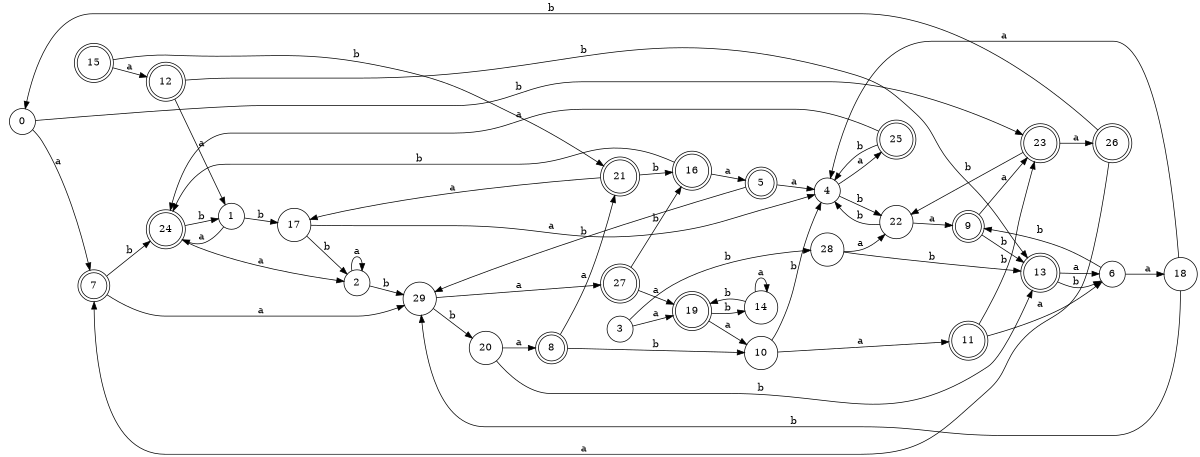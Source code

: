 digraph n24_7 {
__start0 [label="" shape="none"];

rankdir=LR;
size="8,5";

s0 [style="filled", color="black", fillcolor="white" shape="circle", label="0"];
s1 [style="filled", color="black", fillcolor="white" shape="circle", label="1"];
s2 [style="filled", color="black", fillcolor="white" shape="circle", label="2"];
s3 [style="filled", color="black", fillcolor="white" shape="circle", label="3"];
s4 [style="filled", color="black", fillcolor="white" shape="circle", label="4"];
s5 [style="rounded,filled", color="black", fillcolor="white" shape="doublecircle", label="5"];
s6 [style="filled", color="black", fillcolor="white" shape="circle", label="6"];
s7 [style="rounded,filled", color="black", fillcolor="white" shape="doublecircle", label="7"];
s8 [style="rounded,filled", color="black", fillcolor="white" shape="doublecircle", label="8"];
s9 [style="rounded,filled", color="black", fillcolor="white" shape="doublecircle", label="9"];
s10 [style="filled", color="black", fillcolor="white" shape="circle", label="10"];
s11 [style="rounded,filled", color="black", fillcolor="white" shape="doublecircle", label="11"];
s12 [style="rounded,filled", color="black", fillcolor="white" shape="doublecircle", label="12"];
s13 [style="rounded,filled", color="black", fillcolor="white" shape="doublecircle", label="13"];
s14 [style="filled", color="black", fillcolor="white" shape="circle", label="14"];
s15 [style="rounded,filled", color="black", fillcolor="white" shape="doublecircle", label="15"];
s16 [style="rounded,filled", color="black", fillcolor="white" shape="doublecircle", label="16"];
s17 [style="filled", color="black", fillcolor="white" shape="circle", label="17"];
s18 [style="filled", color="black", fillcolor="white" shape="circle", label="18"];
s19 [style="rounded,filled", color="black", fillcolor="white" shape="doublecircle", label="19"];
s20 [style="filled", color="black", fillcolor="white" shape="circle", label="20"];
s21 [style="rounded,filled", color="black", fillcolor="white" shape="doublecircle", label="21"];
s22 [style="filled", color="black", fillcolor="white" shape="circle", label="22"];
s23 [style="rounded,filled", color="black", fillcolor="white" shape="doublecircle", label="23"];
s24 [style="rounded,filled", color="black", fillcolor="white" shape="doublecircle", label="24"];
s25 [style="rounded,filled", color="black", fillcolor="white" shape="doublecircle", label="25"];
s26 [style="rounded,filled", color="black", fillcolor="white" shape="doublecircle", label="26"];
s27 [style="rounded,filled", color="black", fillcolor="white" shape="doublecircle", label="27"];
s28 [style="filled", color="black", fillcolor="white" shape="circle", label="28"];
s29 [style="filled", color="black", fillcolor="white" shape="circle", label="29"];
s0 -> s7 [label="a"];
s0 -> s23 [label="b"];
s1 -> s24 [label="a"];
s1 -> s17 [label="b"];
s2 -> s2 [label="a"];
s2 -> s29 [label="b"];
s3 -> s19 [label="a"];
s3 -> s28 [label="b"];
s4 -> s25 [label="a"];
s4 -> s22 [label="b"];
s5 -> s4 [label="a"];
s5 -> s29 [label="b"];
s6 -> s18 [label="a"];
s6 -> s9 [label="b"];
s7 -> s29 [label="a"];
s7 -> s24 [label="b"];
s8 -> s21 [label="a"];
s8 -> s10 [label="b"];
s9 -> s23 [label="a"];
s9 -> s13 [label="b"];
s10 -> s11 [label="a"];
s10 -> s4 [label="b"];
s11 -> s6 [label="a"];
s11 -> s23 [label="b"];
s12 -> s1 [label="a"];
s12 -> s13 [label="b"];
s13 -> s6 [label="a"];
s13 -> s6 [label="b"];
s14 -> s14 [label="a"];
s14 -> s19 [label="b"];
s15 -> s12 [label="a"];
s15 -> s21 [label="b"];
s16 -> s5 [label="a"];
s16 -> s24 [label="b"];
s17 -> s4 [label="a"];
s17 -> s2 [label="b"];
s18 -> s4 [label="a"];
s18 -> s29 [label="b"];
s19 -> s10 [label="a"];
s19 -> s14 [label="b"];
s20 -> s8 [label="a"];
s20 -> s13 [label="b"];
s21 -> s17 [label="a"];
s21 -> s16 [label="b"];
s22 -> s9 [label="a"];
s22 -> s4 [label="b"];
s23 -> s26 [label="a"];
s23 -> s22 [label="b"];
s24 -> s2 [label="a"];
s24 -> s1 [label="b"];
s25 -> s24 [label="a"];
s25 -> s4 [label="b"];
s26 -> s7 [label="a"];
s26 -> s0 [label="b"];
s27 -> s19 [label="a"];
s27 -> s16 [label="b"];
s28 -> s22 [label="a"];
s28 -> s13 [label="b"];
s29 -> s27 [label="a"];
s29 -> s20 [label="b"];

}